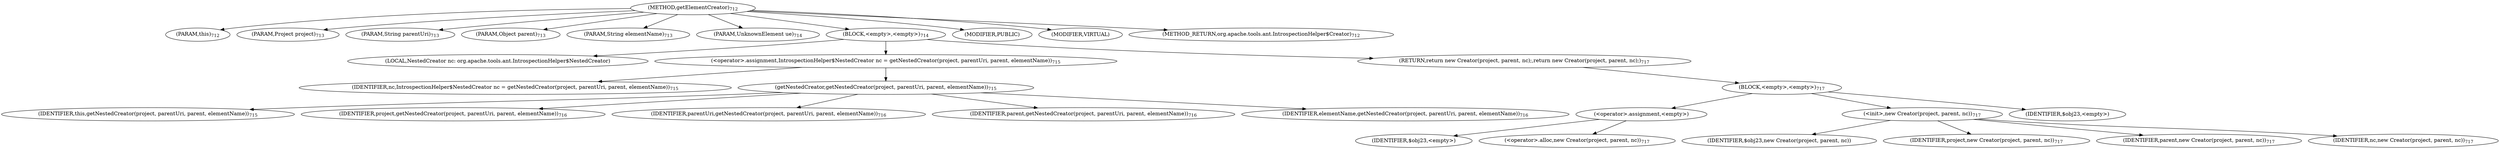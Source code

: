 digraph "getElementCreator" {  
"1191" [label = <(METHOD,getElementCreator)<SUB>712</SUB>> ]
"30" [label = <(PARAM,this)<SUB>712</SUB>> ]
"1192" [label = <(PARAM,Project project)<SUB>713</SUB>> ]
"1193" [label = <(PARAM,String parentUri)<SUB>713</SUB>> ]
"1194" [label = <(PARAM,Object parent)<SUB>713</SUB>> ]
"1195" [label = <(PARAM,String elementName)<SUB>713</SUB>> ]
"1196" [label = <(PARAM,UnknownElement ue)<SUB>714</SUB>> ]
"1197" [label = <(BLOCK,&lt;empty&gt;,&lt;empty&gt;)<SUB>714</SUB>> ]
"1198" [label = <(LOCAL,NestedCreator nc: org.apache.tools.ant.IntrospectionHelper$NestedCreator)> ]
"1199" [label = <(&lt;operator&gt;.assignment,IntrospectionHelper$NestedCreator nc = getNestedCreator(project, parentUri, parent, elementName))<SUB>715</SUB>> ]
"1200" [label = <(IDENTIFIER,nc,IntrospectionHelper$NestedCreator nc = getNestedCreator(project, parentUri, parent, elementName))<SUB>715</SUB>> ]
"1201" [label = <(getNestedCreator,getNestedCreator(project, parentUri, parent, elementName))<SUB>715</SUB>> ]
"29" [label = <(IDENTIFIER,this,getNestedCreator(project, parentUri, parent, elementName))<SUB>715</SUB>> ]
"1202" [label = <(IDENTIFIER,project,getNestedCreator(project, parentUri, parent, elementName))<SUB>716</SUB>> ]
"1203" [label = <(IDENTIFIER,parentUri,getNestedCreator(project, parentUri, parent, elementName))<SUB>716</SUB>> ]
"1204" [label = <(IDENTIFIER,parent,getNestedCreator(project, parentUri, parent, elementName))<SUB>716</SUB>> ]
"1205" [label = <(IDENTIFIER,elementName,getNestedCreator(project, parentUri, parent, elementName))<SUB>716</SUB>> ]
"1206" [label = <(RETURN,return new Creator(project, parent, nc);,return new Creator(project, parent, nc);)<SUB>717</SUB>> ]
"1207" [label = <(BLOCK,&lt;empty&gt;,&lt;empty&gt;)<SUB>717</SUB>> ]
"1208" [label = <(&lt;operator&gt;.assignment,&lt;empty&gt;)> ]
"1209" [label = <(IDENTIFIER,$obj23,&lt;empty&gt;)> ]
"1210" [label = <(&lt;operator&gt;.alloc,new Creator(project, parent, nc))<SUB>717</SUB>> ]
"1211" [label = <(&lt;init&gt;,new Creator(project, parent, nc))<SUB>717</SUB>> ]
"1212" [label = <(IDENTIFIER,$obj23,new Creator(project, parent, nc))> ]
"1213" [label = <(IDENTIFIER,project,new Creator(project, parent, nc))<SUB>717</SUB>> ]
"1214" [label = <(IDENTIFIER,parent,new Creator(project, parent, nc))<SUB>717</SUB>> ]
"1215" [label = <(IDENTIFIER,nc,new Creator(project, parent, nc))<SUB>717</SUB>> ]
"1216" [label = <(IDENTIFIER,$obj23,&lt;empty&gt;)> ]
"1217" [label = <(MODIFIER,PUBLIC)> ]
"1218" [label = <(MODIFIER,VIRTUAL)> ]
"1219" [label = <(METHOD_RETURN,org.apache.tools.ant.IntrospectionHelper$Creator)<SUB>712</SUB>> ]
  "1191" -> "30" 
  "1191" -> "1192" 
  "1191" -> "1193" 
  "1191" -> "1194" 
  "1191" -> "1195" 
  "1191" -> "1196" 
  "1191" -> "1197" 
  "1191" -> "1217" 
  "1191" -> "1218" 
  "1191" -> "1219" 
  "1197" -> "1198" 
  "1197" -> "1199" 
  "1197" -> "1206" 
  "1199" -> "1200" 
  "1199" -> "1201" 
  "1201" -> "29" 
  "1201" -> "1202" 
  "1201" -> "1203" 
  "1201" -> "1204" 
  "1201" -> "1205" 
  "1206" -> "1207" 
  "1207" -> "1208" 
  "1207" -> "1211" 
  "1207" -> "1216" 
  "1208" -> "1209" 
  "1208" -> "1210" 
  "1211" -> "1212" 
  "1211" -> "1213" 
  "1211" -> "1214" 
  "1211" -> "1215" 
}
